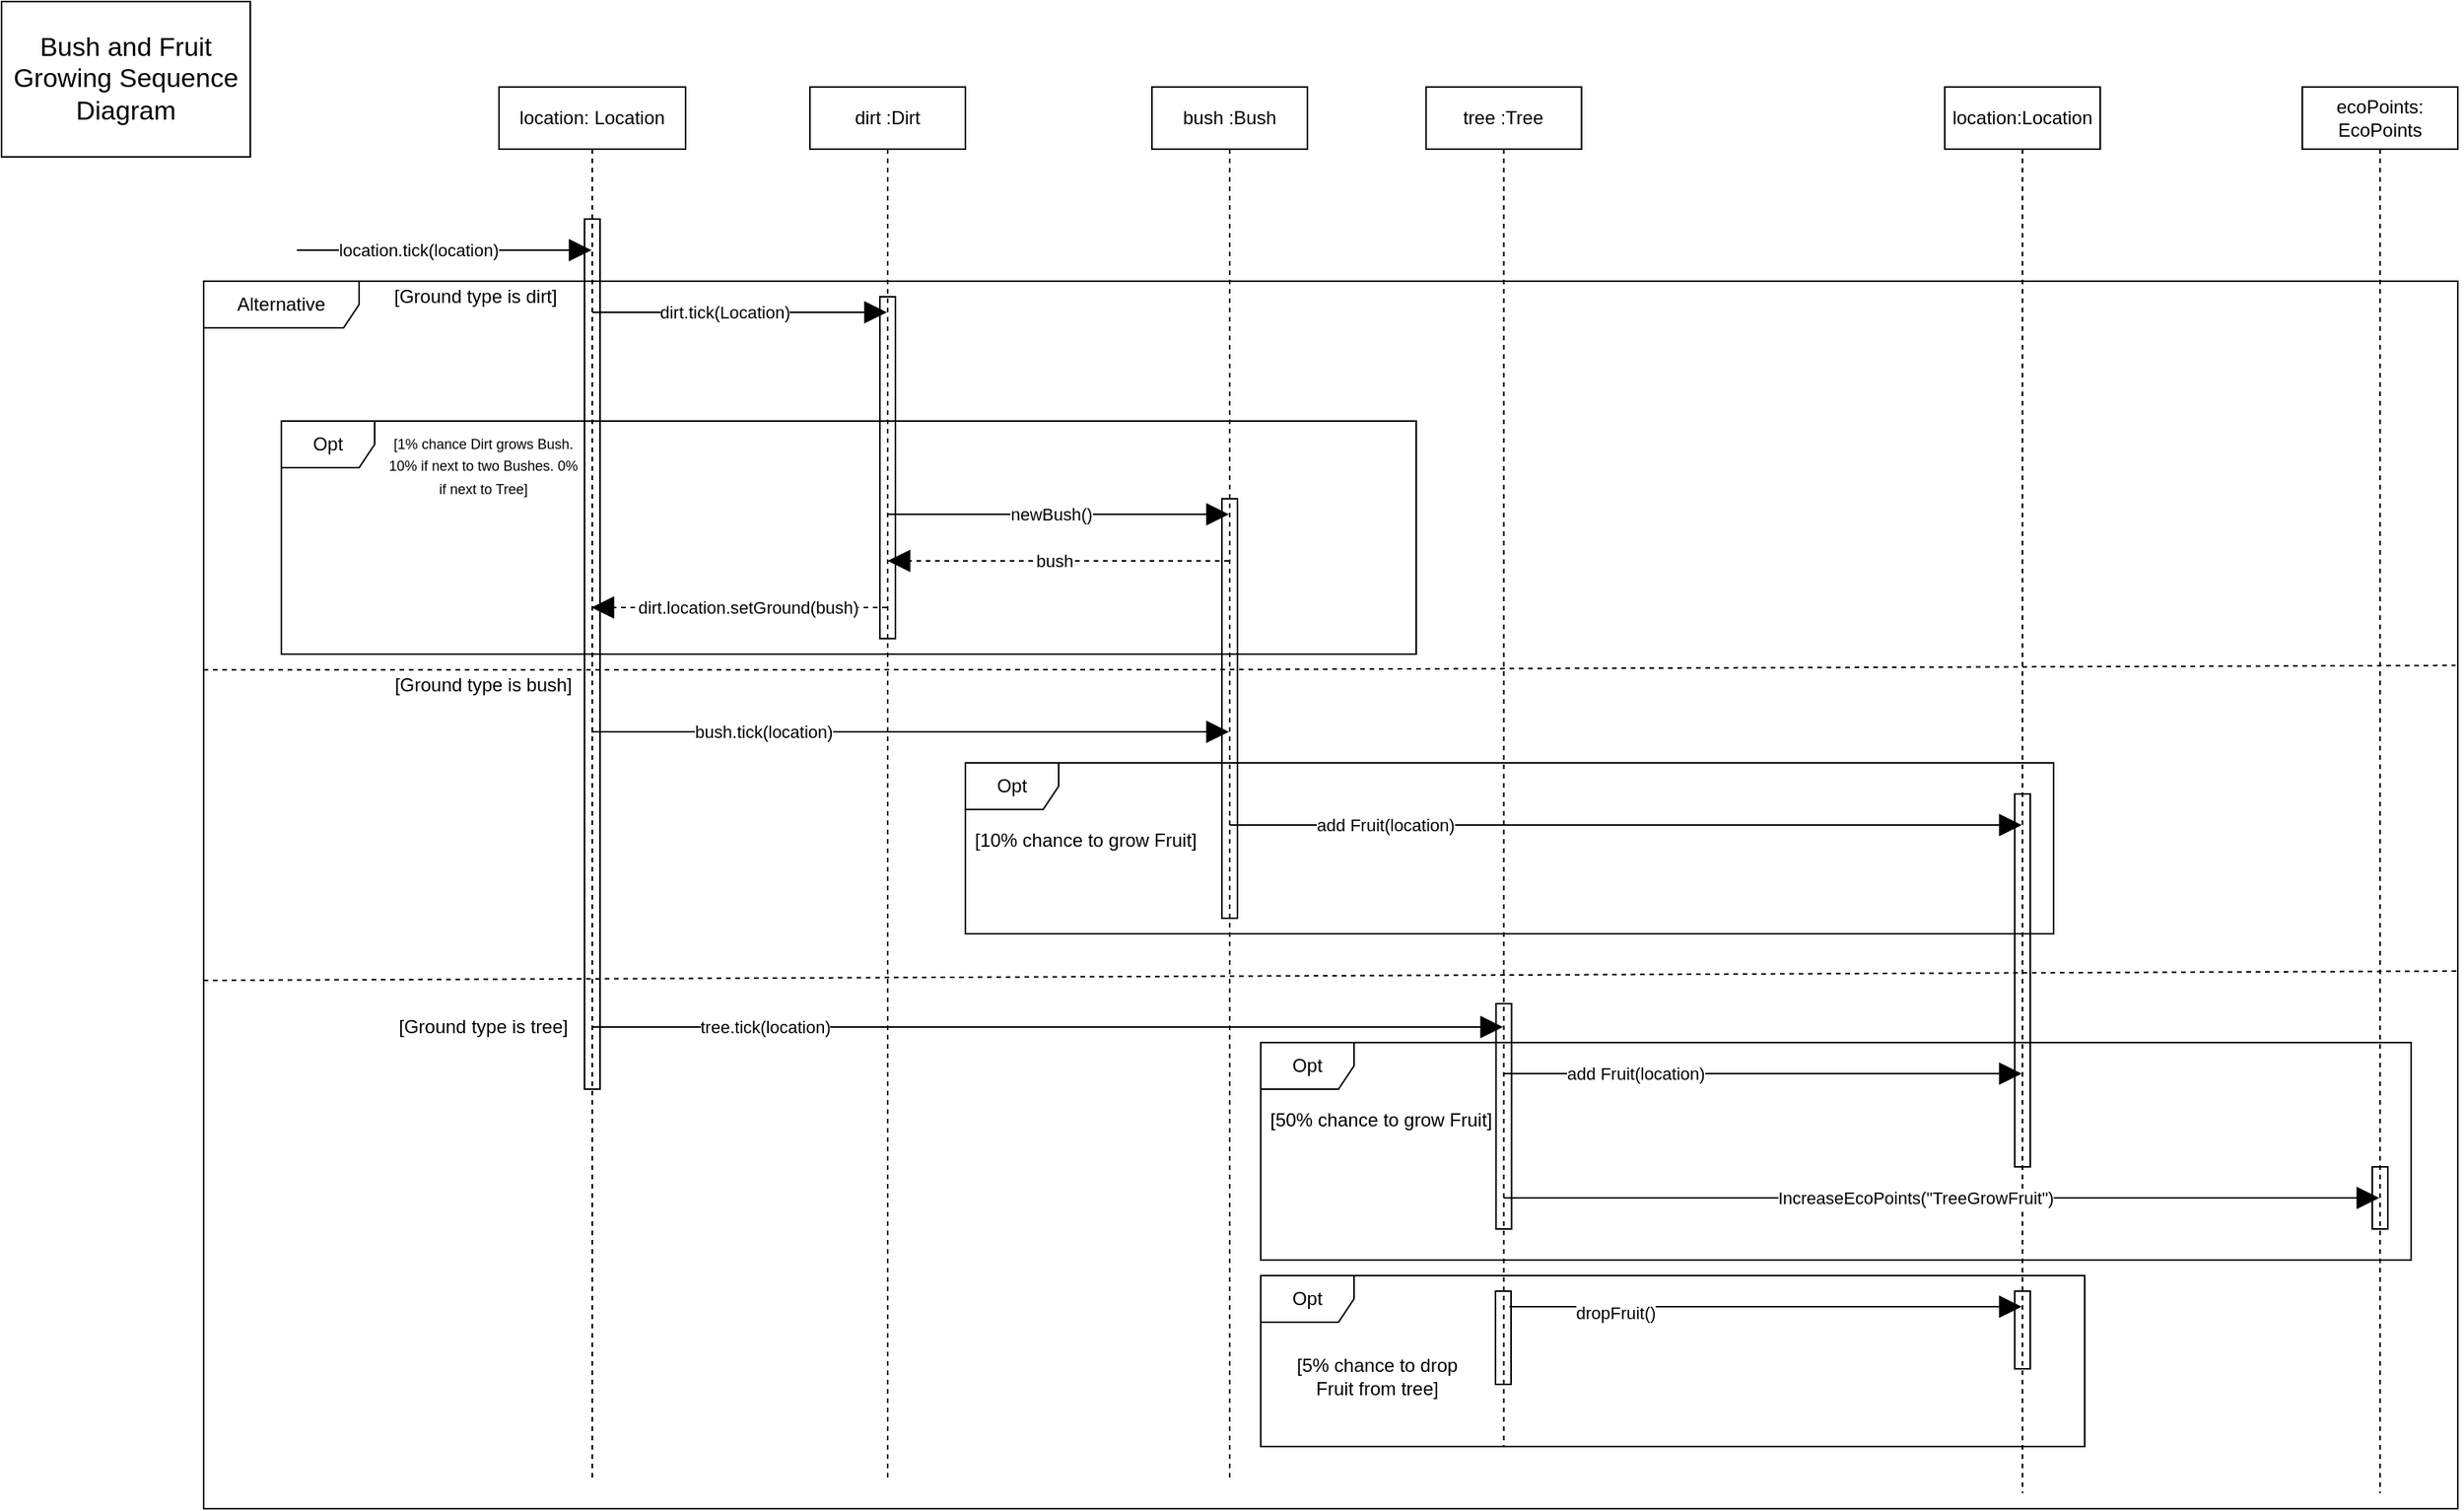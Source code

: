 <mxfile version="14.6.11" type="device"><diagram id="gHKo0-DO4P_YXGZKmAop" name="Page-1"><mxGraphModel dx="4398" dy="1154" grid="1" gridSize="10" guides="1" tooltips="1" connect="1" arrows="1" fold="1" page="1" pageScale="1" pageWidth="2336" pageHeight="1654" math="0" shadow="0"><root><mxCell id="0"/><mxCell id="1" parent="0"/><mxCell id="yNpQl4I7CAYwzLZSUSvX-35" value="Alternative" style="shape=umlFrame;whiteSpace=wrap;html=1;width=100;height=30;" parent="1" vertex="1"><mxGeometry x="-60" y="230" width="1450" height="790" as="geometry"/></mxCell><mxCell id="-uLw07t9yHU5EV0VeLfE-23" value="Opt" style="shape=umlFrame;whiteSpace=wrap;html=1;fillColor=none;" parent="1" vertex="1"><mxGeometry x="620" y="720" width="740" height="140" as="geometry"/></mxCell><mxCell id="-uLw07t9yHU5EV0VeLfE-12" value="Opt" style="shape=umlFrame;whiteSpace=wrap;html=1;fillColor=none;" parent="1" vertex="1"><mxGeometry x="430" y="540" width="700" height="110" as="geometry"/></mxCell><mxCell id="Q2F0Bj_GXOC_7rkDKf68-1" value="location: Location" style="shape=umlLifeline;perimeter=lifelinePerimeter;whiteSpace=wrap;html=1;container=0;collapsible=0;recursiveResize=0;outlineConnect=0;" parent="1" vertex="1"><mxGeometry x="130" y="105" width="120" height="895" as="geometry"/></mxCell><mxCell id="Q2F0Bj_GXOC_7rkDKf68-17" value="Opt" style="shape=umlFrame;whiteSpace=wrap;html=1;" parent="1" vertex="1"><mxGeometry x="-10" y="320" width="730" height="150" as="geometry"/></mxCell><mxCell id="Q2F0Bj_GXOC_7rkDKf68-18" value="&lt;font style=&quot;font-size: 9px&quot;&gt;[1% chance Dirt grows Bush. 10% if next to two Bushes. 0% if next to Tree]&lt;/font&gt;" style="text;html=1;strokeColor=none;fillColor=none;align=center;verticalAlign=middle;whiteSpace=wrap;rounded=0;" parent="1" vertex="1"><mxGeometry x="55" y="320" width="130" height="55" as="geometry"/></mxCell><mxCell id="Q2F0Bj_GXOC_7rkDKf68-44" value="" style="html=1;points=[];perimeter=orthogonalPerimeter;fillColor=none;" parent="1" vertex="1"><mxGeometry x="185" y="190" width="10" height="560" as="geometry"/></mxCell><mxCell id="Q2F0Bj_GXOC_7rkDKf68-2" value="" style="endArrow=block;endFill=1;endSize=12;html=1;" parent="1" target="Q2F0Bj_GXOC_7rkDKf68-1" edge="1"><mxGeometry width="160" relative="1" as="geometry"><mxPoint y="210" as="sourcePoint"/><mxPoint x="200" y="210" as="targetPoint"/></mxGeometry></mxCell><mxCell id="Q2F0Bj_GXOC_7rkDKf68-3" value="location.tick(location)" style="edgeLabel;html=1;align=center;verticalAlign=middle;resizable=0;points=[];" parent="Q2F0Bj_GXOC_7rkDKf68-2" vertex="1" connectable="0"><mxGeometry x="-0.487" relative="1" as="geometry"><mxPoint x="29" as="offset"/></mxGeometry></mxCell><mxCell id="Q2F0Bj_GXOC_7rkDKf68-6" value="dirt :Dirt" style="shape=umlLifeline;perimeter=lifelinePerimeter;whiteSpace=wrap;html=1;container=1;collapsible=0;recursiveResize=0;outlineConnect=0;" parent="1" vertex="1"><mxGeometry x="330" y="105" width="100" height="895" as="geometry"/></mxCell><mxCell id="Q2F0Bj_GXOC_7rkDKf68-26" value="bush :Bush" style="shape=umlLifeline;perimeter=lifelinePerimeter;whiteSpace=wrap;html=1;container=1;collapsible=0;recursiveResize=0;outlineConnect=0;" parent="1" vertex="1"><mxGeometry x="550" y="105" width="100" height="895" as="geometry"/></mxCell><mxCell id="Q2F0Bj_GXOC_7rkDKf68-5" value="" style="endArrow=block;endFill=1;endSize=12;html=1;snapToPoint=1;" parent="1" source="Q2F0Bj_GXOC_7rkDKf68-1" target="Q2F0Bj_GXOC_7rkDKf68-6" edge="1"><mxGeometry width="160" as="geometry"><mxPoint x="210" y="280" as="sourcePoint"/><mxPoint x="360" y="280" as="targetPoint"/><Array as="points"><mxPoint x="270" y="250"/></Array></mxGeometry></mxCell><mxCell id="Q2F0Bj_GXOC_7rkDKf68-9" value="dirt.tick(Location)" style="edgeLabel;html=1;align=center;verticalAlign=middle;resizable=0;points=[];" parent="Q2F0Bj_GXOC_7rkDKf68-5" vertex="1" connectable="0"><mxGeometry x="-0.321" relative="1" as="geometry"><mxPoint x="20" as="offset"/></mxGeometry></mxCell><mxCell id="yNpQl4I7CAYwzLZSUSvX-10" value="" style="endArrow=block;endFill=1;endSize=12;html=1;snapToPoint=1;dashed=1;" parent="1" edge="1"><mxGeometry x="30" y="-80" width="160" as="geometry"><mxPoint x="379.5" y="440" as="sourcePoint"/><mxPoint x="189.5" y="440" as="targetPoint"/><Array as="points"><mxPoint x="270" y="440"/></Array></mxGeometry></mxCell><mxCell id="yNpQl4I7CAYwzLZSUSvX-11" value="dirt.location.setGround(bush)" style="edgeLabel;html=1;align=center;verticalAlign=middle;resizable=0;points=[];" parent="yNpQl4I7CAYwzLZSUSvX-10" vertex="1" connectable="0"><mxGeometry x="-0.321" relative="1" as="geometry"><mxPoint x="-25" as="offset"/></mxGeometry></mxCell><mxCell id="yNpQl4I7CAYwzLZSUSvX-12" value="" style="endArrow=block;endFill=1;endSize=12;html=1;snapToPoint=1;startArrow=none;" parent="1" source="-uLw07t9yHU5EV0VeLfE-7" target="Q2F0Bj_GXOC_7rkDKf68-26" edge="1"><mxGeometry x="10" y="20" width="160" as="geometry"><mxPoint x="379.667" y="380" as="sourcePoint"/><mxPoint x="759.5" y="380" as="targetPoint"/><Array as="points"><mxPoint x="520" y="380"/></Array></mxGeometry></mxCell><mxCell id="yNpQl4I7CAYwzLZSUSvX-22" value="" style="endArrow=block;endFill=1;endSize=12;html=1;snapToPoint=1;dashed=1;" parent="1" source="Q2F0Bj_GXOC_7rkDKf68-26" target="Q2F0Bj_GXOC_7rkDKf68-6" edge="1"><mxGeometry x="40" y="50" width="160" as="geometry"><mxPoint x="759.5" y="410" as="sourcePoint"/><mxPoint x="379.667" y="410" as="targetPoint"/><Array as="points"><mxPoint x="520" y="410"/></Array></mxGeometry></mxCell><mxCell id="yNpQl4I7CAYwzLZSUSvX-23" value="bush" style="edgeLabel;html=1;align=center;verticalAlign=middle;resizable=0;points=[];" parent="yNpQl4I7CAYwzLZSUSvX-22" vertex="1" connectable="0"><mxGeometry x="-0.321" relative="1" as="geometry"><mxPoint x="-38" as="offset"/></mxGeometry></mxCell><mxCell id="Q2F0Bj_GXOC_7rkDKf68-10" value="" style="endArrow=block;endFill=1;endSize=12;html=1;snapToPoint=1;" parent="1" edge="1"><mxGeometry width="160" relative="1" as="geometry"><mxPoint x="189.5" y="520" as="sourcePoint"/><mxPoint x="599.5" y="520" as="targetPoint"/><Array as="points"><mxPoint x="300" y="520"/></Array></mxGeometry></mxCell><mxCell id="yNpQl4I7CAYwzLZSUSvX-26" value="bush.tick(location)" style="edgeLabel;html=1;align=center;verticalAlign=middle;resizable=0;points=[];" parent="Q2F0Bj_GXOC_7rkDKf68-10" vertex="1" connectable="0"><mxGeometry x="-0.079" y="-3" relative="1" as="geometry"><mxPoint x="-79" y="-3" as="offset"/></mxGeometry></mxCell><mxCell id="yNpQl4I7CAYwzLZSUSvX-27" value="tree :Tree" style="shape=umlLifeline;perimeter=lifelinePerimeter;whiteSpace=wrap;html=1;container=1;collapsible=0;recursiveResize=0;outlineConnect=0;" parent="1" vertex="1"><mxGeometry x="726.33" y="105" width="100" height="875" as="geometry"/></mxCell><mxCell id="-uLw07t9yHU5EV0VeLfE-25" value="" style="html=1;points=[];perimeter=orthogonalPerimeter;fillColor=none;" parent="yNpQl4I7CAYwzLZSUSvX-27" vertex="1"><mxGeometry x="45" y="590" width="10" height="145" as="geometry"/></mxCell><mxCell id="HsGfR0iMo6lH2QYFosqe-1" value="" style="endArrow=block;endFill=1;endSize=12;html=1;" parent="yNpQl4I7CAYwzLZSUSvX-27" target="-uLw07t9yHU5EV0VeLfE-1" edge="1"><mxGeometry width="160" relative="1" as="geometry"><mxPoint x="53.67" y="785" as="sourcePoint"/><mxPoint x="213.67" y="785" as="targetPoint"/></mxGeometry></mxCell><mxCell id="HsGfR0iMo6lH2QYFosqe-2" value="dropFruit()" style="edgeLabel;html=1;align=center;verticalAlign=middle;resizable=0;points=[];" parent="HsGfR0iMo6lH2QYFosqe-1" vertex="1" connectable="0"><mxGeometry x="-0.589" y="-4" relative="1" as="geometry"><mxPoint as="offset"/></mxGeometry></mxCell><mxCell id="yNpQl4I7CAYwzLZSUSvX-31" value="" style="endArrow=block;endFill=1;endSize=12;html=1;snapToPoint=1;startArrow=none;" parent="1" source="Q2F0Bj_GXOC_7rkDKf68-1" target="yNpQl4I7CAYwzLZSUSvX-27" edge="1"><mxGeometry width="160" relative="1" as="geometry"><mxPoint x="195" y="740" as="sourcePoint"/><mxPoint x="775.83" y="740" as="targetPoint"/><Array as="points"><mxPoint x="320" y="710"/></Array></mxGeometry></mxCell><mxCell id="yNpQl4I7CAYwzLZSUSvX-36" value="[Ground type is dirt]" style="text;html=1;strokeColor=none;fillColor=none;align=center;verticalAlign=middle;whiteSpace=wrap;rounded=0;" parent="1" vertex="1"><mxGeometry x="55" y="230" width="120" height="20" as="geometry"/></mxCell><mxCell id="yNpQl4I7CAYwzLZSUSvX-37" style="edgeStyle=orthogonalEdgeStyle;rounded=0;orthogonalLoop=1;jettySize=auto;html=1;exitX=0.5;exitY=1;exitDx=0;exitDy=0;dashed=1;endArrow=block;endFill=1;" parent="1" source="Q2F0Bj_GXOC_7rkDKf68-18" target="Q2F0Bj_GXOC_7rkDKf68-18" edge="1"><mxGeometry relative="1" as="geometry"/></mxCell><mxCell id="yNpQl4I7CAYwzLZSUSvX-38" style="edgeStyle=orthogonalEdgeStyle;rounded=0;orthogonalLoop=1;jettySize=auto;html=1;exitX=0.5;exitY=1;exitDx=0;exitDy=0;dashed=1;endArrow=block;endFill=1;" parent="1" source="Q2F0Bj_GXOC_7rkDKf68-18" target="Q2F0Bj_GXOC_7rkDKf68-18" edge="1"><mxGeometry relative="1" as="geometry"/></mxCell><mxCell id="yNpQl4I7CAYwzLZSUSvX-39" value="" style="endArrow=none;endFill=1;endSize=12;html=1;snapToPoint=1;" parent="1" edge="1"><mxGeometry width="160" relative="1" as="geometry"><mxPoint x="189.5" y="730" as="sourcePoint"/><mxPoint x="189.5" y="730" as="targetPoint"/><Array as="points"/></mxGeometry></mxCell><mxCell id="yNpQl4I7CAYwzLZSUSvX-40" value="tree.tick(location)" style="edgeLabel;html=1;align=center;verticalAlign=middle;resizable=0;points=[];" parent="yNpQl4I7CAYwzLZSUSvX-39" vertex="1" connectable="0"><mxGeometry x="-0.079" y="-3" relative="1" as="geometry"><mxPoint x="111" y="-20" as="offset"/></mxGeometry></mxCell><mxCell id="yNpQl4I7CAYwzLZSUSvX-41" value="" style="endArrow=none;endFill=0;endSize=12;html=1;snapToPoint=1;exitX=0;exitY=0.667;exitDx=0;exitDy=0;exitPerimeter=0;entryX=0.999;entryY=0.313;entryDx=0;entryDy=0;entryPerimeter=0;dashed=1;" parent="1" target="yNpQl4I7CAYwzLZSUSvX-35" edge="1"><mxGeometry width="160" relative="1" as="geometry"><mxPoint x="-60" y="480.18" as="sourcePoint"/><mxPoint x="1000" y="480.18" as="targetPoint"/><Array as="points"><mxPoint x="570" y="480"/></Array></mxGeometry></mxCell><mxCell id="yNpQl4I7CAYwzLZSUSvX-43" value="[Ground type is tree]" style="text;html=1;strokeColor=none;fillColor=none;align=center;verticalAlign=middle;whiteSpace=wrap;rounded=0;" parent="1" vertex="1"><mxGeometry x="60" y="700" width="120" height="20" as="geometry"/></mxCell><mxCell id="yNpQl4I7CAYwzLZSUSvX-45" value="[Ground type is bush]" style="text;html=1;strokeColor=none;fillColor=none;align=center;verticalAlign=middle;whiteSpace=wrap;rounded=0;" parent="1" vertex="1"><mxGeometry x="60" y="480" width="120" height="20" as="geometry"/></mxCell><mxCell id="-uLw07t9yHU5EV0VeLfE-1" value="location:Location" style="shape=umlLifeline;perimeter=lifelinePerimeter;whiteSpace=wrap;html=1;container=0;collapsible=0;recursiveResize=0;outlineConnect=0;" parent="1" vertex="1"><mxGeometry x="1060" y="105" width="100" height="905" as="geometry"/></mxCell><mxCell id="-uLw07t9yHU5EV0VeLfE-2" value="ecoPoints: EcoPoints" style="shape=umlLifeline;perimeter=lifelinePerimeter;whiteSpace=wrap;html=1;container=0;collapsible=0;recursiveResize=0;outlineConnect=0;" parent="1" vertex="1"><mxGeometry x="1290" y="105" width="100" height="905" as="geometry"/></mxCell><mxCell id="-uLw07t9yHU5EV0VeLfE-3" value="" style="endArrow=block;endFill=1;endSize=12;html=1;snapToPoint=1;" parent="1" source="Q2F0Bj_GXOC_7rkDKf68-26" target="-uLw07t9yHU5EV0VeLfE-1" edge="1"><mxGeometry width="160" relative="1" as="geometry"><mxPoint x="599.5" y="530" as="sourcePoint"/><mxPoint x="1109.5" y="530" as="targetPoint"/><Array as="points"><mxPoint x="860" y="580"/></Array></mxGeometry></mxCell><mxCell id="-uLw07t9yHU5EV0VeLfE-4" value="add Fruit(location)" style="edgeLabel;html=1;align=center;verticalAlign=middle;resizable=0;points=[];" parent="-uLw07t9yHU5EV0VeLfE-3" vertex="1" connectable="0"><mxGeometry x="-0.079" y="-3" relative="1" as="geometry"><mxPoint x="-135" y="-3" as="offset"/></mxGeometry></mxCell><mxCell id="-uLw07t9yHU5EV0VeLfE-5" value="" style="endArrow=block;endFill=1;endSize=12;html=1;snapToPoint=1;" parent="1" source="yNpQl4I7CAYwzLZSUSvX-27" target="-uLw07t9yHU5EV0VeLfE-1" edge="1"><mxGeometry width="160" relative="1" as="geometry"><mxPoint x="800.0" y="750" as="sourcePoint"/><mxPoint x="1133.67" y="750" as="targetPoint"/><Array as="points"><mxPoint x="904" y="740"/></Array></mxGeometry></mxCell><mxCell id="-uLw07t9yHU5EV0VeLfE-6" value="add Fruit(location)" style="edgeLabel;html=1;align=center;verticalAlign=middle;resizable=0;points=[];" parent="-uLw07t9yHU5EV0VeLfE-5" vertex="1" connectable="0"><mxGeometry x="-0.079" y="-3" relative="1" as="geometry"><mxPoint x="-69" y="-3" as="offset"/></mxGeometry></mxCell><mxCell id="-uLw07t9yHU5EV0VeLfE-7" value="" style="html=1;points=[];perimeter=orthogonalPerimeter;fillColor=none;" parent="1" vertex="1"><mxGeometry x="595" y="370" width="10" height="270" as="geometry"/></mxCell><mxCell id="-uLw07t9yHU5EV0VeLfE-8" value="" style="endArrow=none;endFill=1;endSize=12;html=1;snapToPoint=1;" parent="1" target="-uLw07t9yHU5EV0VeLfE-7" edge="1"><mxGeometry x="10" y="20" width="160" as="geometry"><mxPoint x="379.667" y="380" as="sourcePoint"/><mxPoint x="599.5" y="380" as="targetPoint"/><Array as="points"/></mxGeometry></mxCell><mxCell id="-uLw07t9yHU5EV0VeLfE-9" value="newBush()" style="edgeLabel;html=1;align=center;verticalAlign=middle;resizable=0;points=[];" parent="-uLw07t9yHU5EV0VeLfE-8" vertex="1" connectable="0"><mxGeometry x="-0.321" relative="1" as="geometry"><mxPoint x="32" as="offset"/></mxGeometry></mxCell><mxCell id="-uLw07t9yHU5EV0VeLfE-10" value="" style="endArrow=block;endFill=1;endSize=12;html=1;snapToPoint=1;" parent="1" source="yNpQl4I7CAYwzLZSUSvX-27" target="-uLw07t9yHU5EV0VeLfE-2" edge="1"><mxGeometry width="160" relative="1" as="geometry"><mxPoint x="1109.5" y="780" as="sourcePoint"/><mxPoint x="1339.5" y="780" as="targetPoint"/><Array as="points"><mxPoint x="1190" y="820"/></Array></mxGeometry></mxCell><mxCell id="-uLw07t9yHU5EV0VeLfE-11" value="IncreaseEcoPoints(&quot;TreeGrowFruit&quot;)" style="edgeLabel;html=1;align=center;verticalAlign=middle;resizable=0;points=[];" parent="-uLw07t9yHU5EV0VeLfE-10" vertex="1" connectable="0"><mxGeometry x="-0.079" y="-3" relative="1" as="geometry"><mxPoint x="5" y="-3" as="offset"/></mxGeometry></mxCell><mxCell id="-uLw07t9yHU5EV0VeLfE-13" value="&lt;font style=&quot;font-size: 12px&quot;&gt;[50% chance to grow Fruit]&lt;/font&gt;" style="text;html=1;strokeColor=none;fillColor=none;align=center;verticalAlign=middle;whiteSpace=wrap;rounded=0;" parent="1" vertex="1"><mxGeometry x="620" y="760" width="155" height="20" as="geometry"/></mxCell><mxCell id="-uLw07t9yHU5EV0VeLfE-18" value="" style="html=1;points=[];perimeter=orthogonalPerimeter;fillColor=none;" parent="1" vertex="1"><mxGeometry x="375" y="240" width="10" height="220" as="geometry"/></mxCell><mxCell id="-uLw07t9yHU5EV0VeLfE-20" value="" style="html=1;points=[];perimeter=orthogonalPerimeter;fillColor=none;" parent="1" vertex="1"><mxGeometry x="1105" y="560" width="10" height="240" as="geometry"/></mxCell><mxCell id="-uLw07t9yHU5EV0VeLfE-21" value="" style="html=1;points=[];perimeter=orthogonalPerimeter;fillColor=none;" parent="1" vertex="1"><mxGeometry x="1335" y="800" width="10" height="40" as="geometry"/></mxCell><mxCell id="-uLw07t9yHU5EV0VeLfE-22" value="" style="endArrow=none;endFill=0;endSize=12;html=1;snapToPoint=1;entryX=1.001;entryY=0.562;entryDx=0;entryDy=0;entryPerimeter=0;dashed=1;" parent="1" target="yNpQl4I7CAYwzLZSUSvX-35" edge="1"><mxGeometry width="160" relative="1" as="geometry"><mxPoint x="-60" y="680" as="sourcePoint"/><mxPoint x="1400" y="489.86" as="targetPoint"/></mxGeometry></mxCell><mxCell id="-uLw07t9yHU5EV0VeLfE-24" value="&lt;font style=&quot;font-size: 12px&quot;&gt;[10% chance to grow Fruit]&lt;/font&gt;" style="text;html=1;strokeColor=none;fillColor=none;align=center;verticalAlign=middle;whiteSpace=wrap;rounded=0;" parent="1" vertex="1"><mxGeometry x="430" y="580" width="155" height="20" as="geometry"/></mxCell><mxCell id="HsGfR0iMo6lH2QYFosqe-5" value="Opt" style="shape=umlFrame;whiteSpace=wrap;html=1;" parent="1" vertex="1"><mxGeometry x="620" y="870" width="530" height="110" as="geometry"/></mxCell><mxCell id="HsGfR0iMo6lH2QYFosqe-6" value="[5% chance to drop Fruit from tree]" style="text;html=1;strokeColor=none;fillColor=none;align=center;verticalAlign=middle;whiteSpace=wrap;rounded=0;" parent="1" vertex="1"><mxGeometry x="640" y="925" width="110" height="20" as="geometry"/></mxCell><mxCell id="HsGfR0iMo6lH2QYFosqe-7" value="" style="html=1;points=[];perimeter=orthogonalPerimeter;fillColor=none;" parent="1" vertex="1"><mxGeometry x="771" y="880" width="10" height="60" as="geometry"/></mxCell><mxCell id="HsGfR0iMo6lH2QYFosqe-8" value="" style="html=1;points=[];perimeter=orthogonalPerimeter;fillColor=none;" parent="1" vertex="1"><mxGeometry x="1105" y="880" width="10" height="50" as="geometry"/></mxCell><mxCell id="UDi65Y8qzbaimh6LNiLr-1" value="&lt;font style=&quot;font-size: 17px&quot;&gt;Bush and Fruit Growing Sequence Diagram&lt;/font&gt;" style="rounded=0;whiteSpace=wrap;html=1;" vertex="1" parent="1"><mxGeometry x="-190" y="50" width="160" height="100" as="geometry"/></mxCell></root></mxGraphModel></diagram></mxfile>